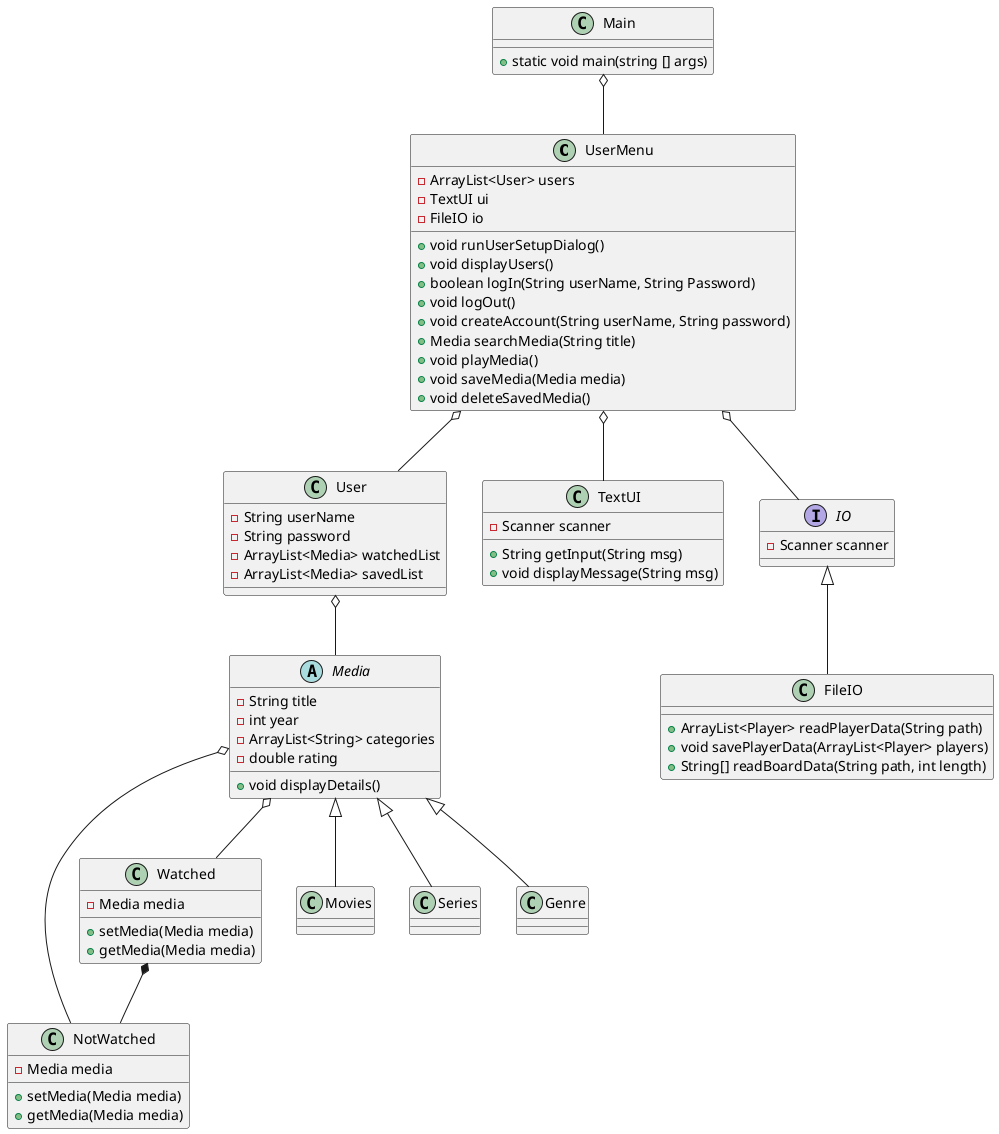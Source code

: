 @startuml

class UserMenu
abstract class Media
class NotWatched
class Watched
class Movies
class Series
class Genre
class User
class Main
class FileIO
class TextUI
Interface IO

Main o-- UserMenu
UserMenu o-- User

UserMenu o-- TextUI
UserMenu o-- IO
IO <|-- FileIO

User o-- Media

Media o-- NotWatched
Media o-- Watched

Media <|-- Movies
Media <|-- Series
Media <|-- Genre

Watched *-- NotWatched

Interface IO{
- Scanner scanner
}

class Main{
  + static void main(string [] args)
}

class TextUI{
  + String getInput(String msg)
  - Scanner scanner
  + void displayMessage(String msg)
}

class FileIO{
  + ArrayList<Player> readPlayerData(String path)
  + void savePlayerData(ArrayList<Player> players)
  + String[] readBoardData(String path, int length)
}

class UserMenu{
  - ArrayList<User> users
  - TextUI ui
  - FileIO io

  + void runUserSetupDialog()
  + void displayUsers()
  + boolean logIn(String userName, String Password)
  + void logOut()
  + void createAccount(String userName, String password)
  + Media searchMedia(String title)
  + void playMedia()
  + void saveMedia(Media media)
  + void deleteSavedMedia()
}

class User {
  - String userName
  - String password
  - ArrayList<Media> watchedList
  - ArrayList<Media> savedList
}

abstract class Media {
  - String title
  - int year
  - ArrayList<String> categories
  - double rating
  + void displayDetails()
}

class Watched{
  - Media media
  + setMedia(Media media)
  + getMedia(Media media)
}

class NotWatched{
  - Media media
  + setMedia(Media media)
  + getMedia(Media media)
}

@enduml